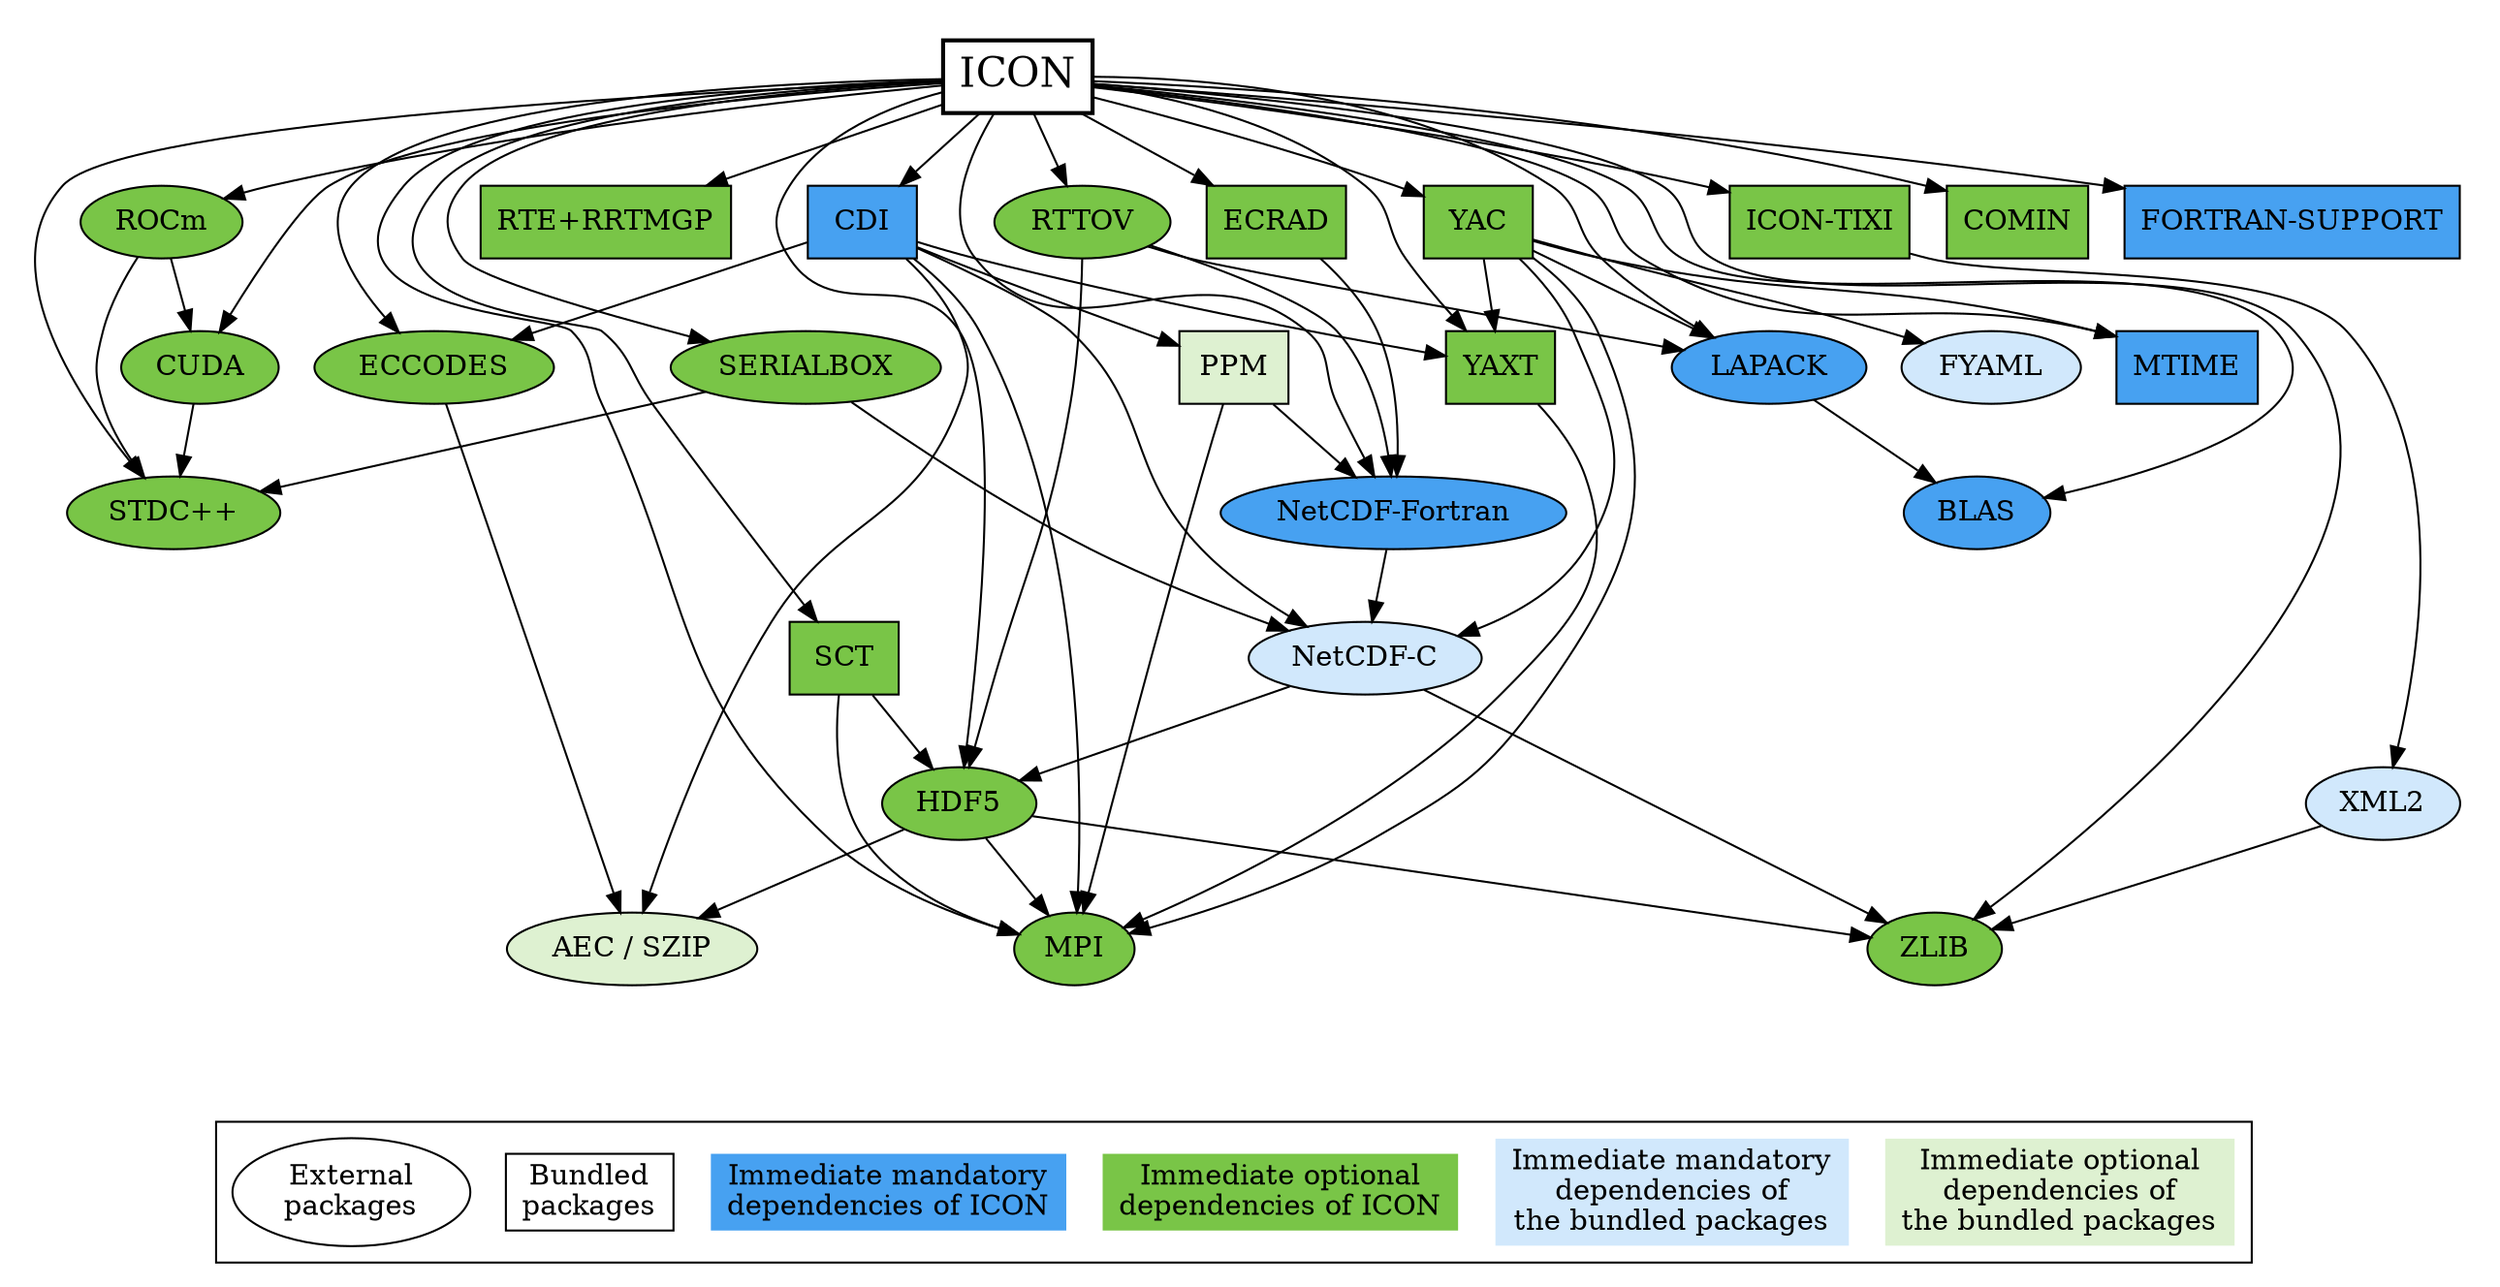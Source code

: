 // ICON
//
// ---------------------------------------------------------------
// Copyright (C) 2004-2024, DWD, MPI-M, DKRZ, KIT, ETH, MeteoSwiss
// Contact information: icon-model.org
// See AUTHORS.TXT for a list of authors
// See LICENSES/ for license information
// SPDX-License-Identifier: BSD-3-Clause
// ---------------------------------------------------------------

digraph ICON {

	node [style=filled; shape=oval; fillcolor="#79C547"];

	subgraph clusterMain {

		graph [peripheries=0];

		"ICON" [shape=box; fillcolor=white; fontsize=20; penwidth=2.0];
		"ICON" -> {"STDC++"; "CUDA"; "ROCm"; "MPI"; "ZLIB"; "HDF5";
			       "NetCDF-Fortran"; "RTE+RRTMGP"; "ECRAD"; "BLAS";
			       "LAPACK"; "RTTOV"; "SCT"; "YAXT"; "ECCODES";
			       "CDI"; "SERIALBOX"; "MTIME"; "YAC"; "ICON-TIXI";
			       "COMIN"; "FORTRAN-SUPPORT"};

		"STDC++";

		"CUDA";
		"CUDA" -> {"STDC++"};

		"ROCm";
		"ROCm" -> {"STDC++"; "CUDA"};

		"MPI";

		"ZLIB";

		"HDF5";
		"HDF5" -> {"MPI"; "ZLIB"; "AEC / SZIP"};

		"NetCDF-Fortran" [shape=oval; fillcolor="#47A1F1"]
		"NetCDF-Fortran" -> {"NetCDF-C"};

		"RTE+RRTMGP" [shape=box];

		"ECRAD" [shape=box];
		"ECRAD" -> {"NetCDF-Fortran"};

		"BLAS" [fillcolor="#47A1F1"];

		"LAPACK" [fillcolor="#47A1F1"];
		"LAPACK" -> {"BLAS"};

		"RTTOV";
		"RTTOV" -> {"HDF5"; "NetCDF-Fortran"; "LAPACK"};

		"SCT" [shape=box];
		"SCT" -> {"MPI"; "HDF5"};

		"YAXT" [shape=box];
		"YAXT" -> {"MPI"};

		"ECCODES";
		"ECCODES" -> {"AEC / SZIP"};

		"CDI" [shape=box; fillcolor="#47A1F1"];
		"CDI" -> {"MPI"; "YAXT"; "ECCODES"; "AEC / SZIP"; "NetCDF-C"; "PPM"};

		"SERIALBOX";
		"SERIALBOX" -> {"STDC++"; "NetCDF-C"};

		"MTIME" [shape=box; fillcolor="#47A1F1"];

		"YAC" [shape=box];
		"YAC" -> {"MPI"; "LAPACK"; "YAXT"; "MTIME"; "NetCDF-C"; "FYAML"};

		"ICON-TIXI" [shape=box];
		"ICON-TIXI" -> {"XML2"};

		"COMIN" [shape=box];

		"FORTRAN-SUPPORT" [shape=box; fillcolor="#47A1F1"];

		"AEC / SZIP" [fillcolor="#DEF1D1"];
		"AEC / SZIP";

		"NetCDF-C" [fillcolor="#D1E8FC"];
		"NetCDF-C" -> {"ZLIB"; "HDF5"};

		"PPM" [shape=box; fillcolor="#DEF1D1"];
		"PPM" -> {"MPI"; "NetCDF-Fortran"};

		"FYAML" [fillcolor="#D1E8FC"];
		"FYAML";

		"XML2" [fillcolor="#D1E8FC"];
		"XML2" -> {"ZLIB"};

		{
			rank=sink;
			bottomNode [shape=point; style=invis];
		}
	}

	subgraph clusterLegend {
		{
			rank=same;
			external -> bundled -> mandatoryIcon -> optionalIcon -> mandatoryBundled -> optionalBundled [style=invis];
			external [label="External\npackages"; fillcolor=white];
			bundled [label="Bundled\npackages"; shape=box; fillcolor=white];
			mandatoryIcon [label="Immediate mandatory\ndependencies of ICON"; shape=plaintext; fillcolor="#47A1F1"];
			optionalIcon [label="Immediate optional\ndependencies of ICON"; shape=plaintext];
			mandatoryBundled [label="Immediate mandatory\ndependencies of\nthe bundled packages"; shape=plaintext; fillcolor="#D1E8FC"];
			optionalBundled [label="Immediate optional\ndependencies of\nthe bundled packages"; shape=plaintext; fillcolor="#DEF1D1"];
		}
	}

	bottomNode -> external:nw [style=invis];
}
